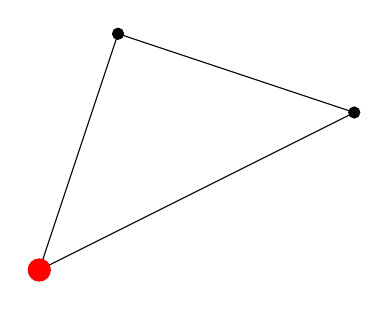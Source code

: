 \draw [black] (0, 0) -- (1, 3);
\filldraw [black] (0, 0) circle (2pt);
\draw [black] (1, 3) --(4, 2);
\filldraw [black] (1, 3) circle (2pt);
\draw [black] (4, 2) --(0, 0);
\filldraw (4, 2) [black] circle (2pt);
\filldraw [red] (0, 0) circle (4pt);